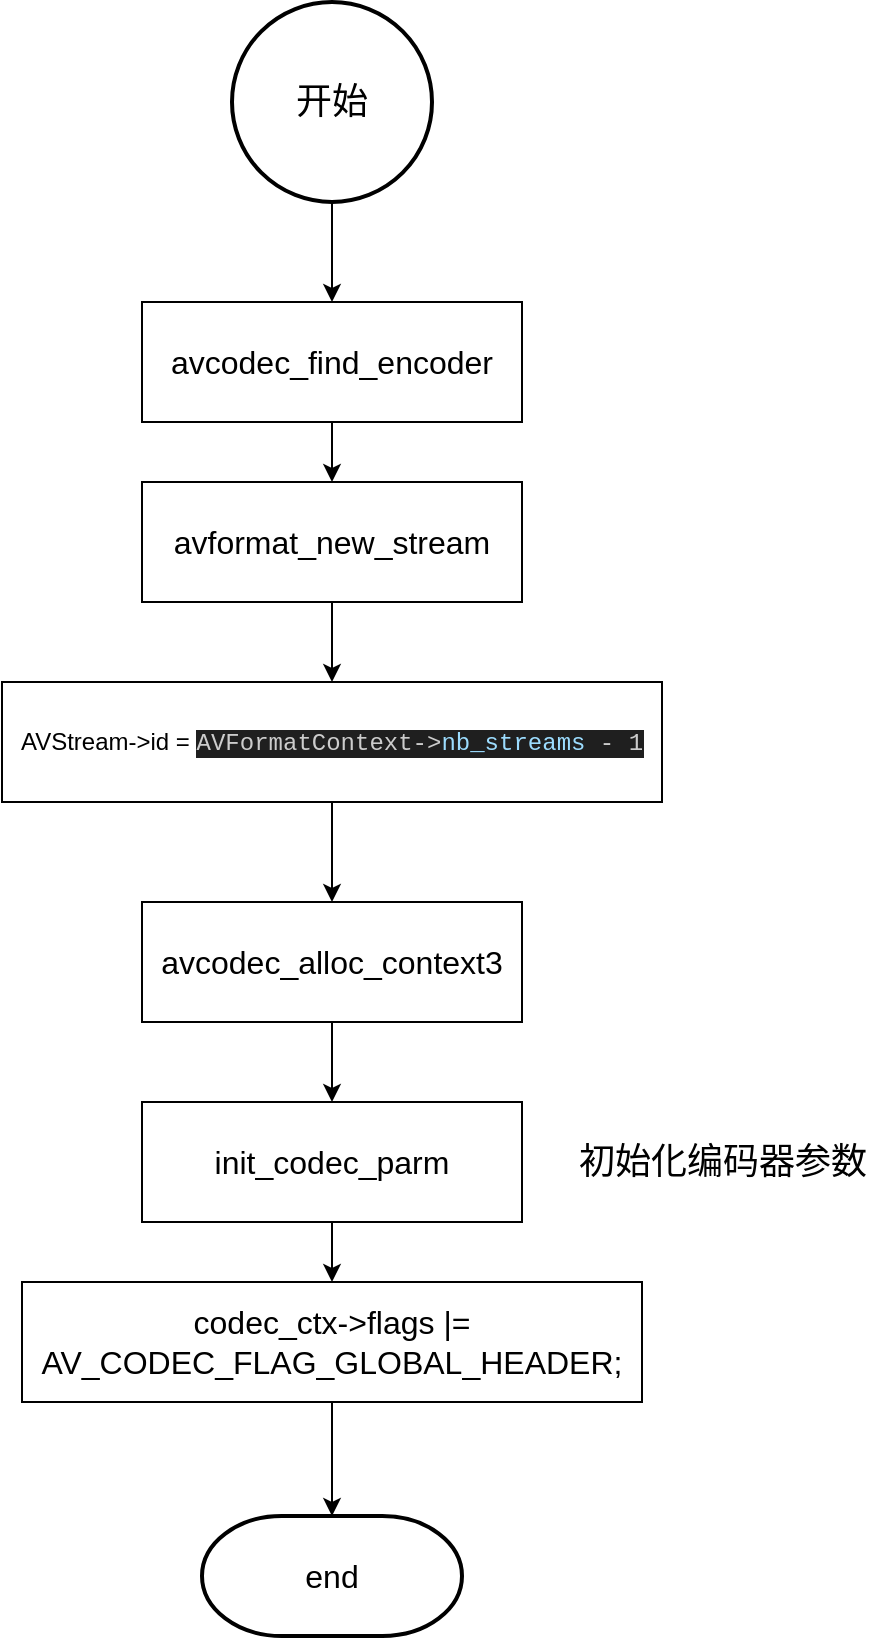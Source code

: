 <mxfile version="22.1.2" type="device">
  <diagram name="第 1 页" id="bIt8fHNzmymoWnp6kEOg">
    <mxGraphModel dx="1713" dy="982" grid="1" gridSize="10" guides="1" tooltips="1" connect="1" arrows="1" fold="1" page="1" pageScale="1" pageWidth="2336" pageHeight="1654" math="0" shadow="0">
      <root>
        <mxCell id="0" />
        <mxCell id="1" parent="0" />
        <mxCell id="75t309C0qriGHZeRkGCD-8" style="edgeStyle=orthogonalEdgeStyle;rounded=0;orthogonalLoop=1;jettySize=auto;html=1;exitX=0.5;exitY=1;exitDx=0;exitDy=0;exitPerimeter=0;entryX=0.5;entryY=0;entryDx=0;entryDy=0;" parent="1" source="75t309C0qriGHZeRkGCD-1" target="75t309C0qriGHZeRkGCD-2" edge="1">
          <mxGeometry relative="1" as="geometry" />
        </mxCell>
        <mxCell id="75t309C0qriGHZeRkGCD-1" value="开始" style="strokeWidth=2;html=1;shape=mxgraph.flowchart.start_2;whiteSpace=wrap;fontSize=18;" parent="1" vertex="1">
          <mxGeometry x="750" y="40" width="100" height="100" as="geometry" />
        </mxCell>
        <mxCell id="75t309C0qriGHZeRkGCD-9" style="edgeStyle=orthogonalEdgeStyle;rounded=0;orthogonalLoop=1;jettySize=auto;html=1;exitX=0.5;exitY=1;exitDx=0;exitDy=0;entryX=0.5;entryY=0;entryDx=0;entryDy=0;" parent="1" source="75t309C0qriGHZeRkGCD-2" target="75t309C0qriGHZeRkGCD-3" edge="1">
          <mxGeometry relative="1" as="geometry" />
        </mxCell>
        <mxCell id="75t309C0qriGHZeRkGCD-2" value="avcodec_find_encoder" style="rounded=0;whiteSpace=wrap;html=1;fontSize=16;" parent="1" vertex="1">
          <mxGeometry x="705" y="190" width="190" height="60" as="geometry" />
        </mxCell>
        <mxCell id="jSjlnvqLo7mJ36wqMOcA-3" style="edgeStyle=orthogonalEdgeStyle;rounded=0;orthogonalLoop=1;jettySize=auto;html=1;exitX=0.5;exitY=1;exitDx=0;exitDy=0;entryX=0.5;entryY=0;entryDx=0;entryDy=0;" parent="1" source="75t309C0qriGHZeRkGCD-3" target="jSjlnvqLo7mJ36wqMOcA-1" edge="1">
          <mxGeometry relative="1" as="geometry" />
        </mxCell>
        <mxCell id="75t309C0qriGHZeRkGCD-3" value="avformat_new_stream" style="rounded=0;whiteSpace=wrap;html=1;fontSize=16;" parent="1" vertex="1">
          <mxGeometry x="705" y="280" width="190" height="60" as="geometry" />
        </mxCell>
        <mxCell id="75t309C0qriGHZeRkGCD-11" style="edgeStyle=orthogonalEdgeStyle;rounded=0;orthogonalLoop=1;jettySize=auto;html=1;exitX=0.5;exitY=1;exitDx=0;exitDy=0;entryX=0.5;entryY=0;entryDx=0;entryDy=0;" parent="1" source="75t309C0qriGHZeRkGCD-5" target="75t309C0qriGHZeRkGCD-6" edge="1">
          <mxGeometry relative="1" as="geometry" />
        </mxCell>
        <mxCell id="75t309C0qriGHZeRkGCD-5" value="avcodec_alloc_context3" style="rounded=0;whiteSpace=wrap;html=1;fontSize=16;" parent="1" vertex="1">
          <mxGeometry x="705" y="490" width="190" height="60" as="geometry" />
        </mxCell>
        <mxCell id="75t309C0qriGHZeRkGCD-15" style="edgeStyle=orthogonalEdgeStyle;rounded=0;orthogonalLoop=1;jettySize=auto;html=1;exitX=0.5;exitY=1;exitDx=0;exitDy=0;entryX=0.5;entryY=0;entryDx=0;entryDy=0;" parent="1" source="75t309C0qriGHZeRkGCD-6" target="75t309C0qriGHZeRkGCD-14" edge="1">
          <mxGeometry relative="1" as="geometry" />
        </mxCell>
        <mxCell id="75t309C0qriGHZeRkGCD-6" value="init_codec_parm" style="rounded=0;whiteSpace=wrap;html=1;fontSize=16;" parent="1" vertex="1">
          <mxGeometry x="705" y="590" width="190" height="60" as="geometry" />
        </mxCell>
        <mxCell id="75t309C0qriGHZeRkGCD-7" value="&lt;font style=&quot;font-size: 16px;&quot;&gt;end&lt;/font&gt;" style="strokeWidth=2;html=1;shape=mxgraph.flowchart.terminator;whiteSpace=wrap;" parent="1" vertex="1">
          <mxGeometry x="735" y="797" width="130" height="60" as="geometry" />
        </mxCell>
        <mxCell id="75t309C0qriGHZeRkGCD-13" value="初始化编码器参数" style="text;html=1;align=center;verticalAlign=middle;resizable=0;points=[];autosize=1;strokeColor=none;fillColor=none;fontSize=18;" parent="1" vertex="1">
          <mxGeometry x="910" y="600" width="170" height="40" as="geometry" />
        </mxCell>
        <mxCell id="75t309C0qriGHZeRkGCD-14" value="codec_ctx-&amp;gt;flags |= AV_CODEC_FLAG_GLOBAL_HEADER;" style="rounded=0;whiteSpace=wrap;html=1;fontSize=16;" parent="1" vertex="1">
          <mxGeometry x="645" y="680" width="310" height="60" as="geometry" />
        </mxCell>
        <mxCell id="75t309C0qriGHZeRkGCD-16" style="edgeStyle=orthogonalEdgeStyle;rounded=0;orthogonalLoop=1;jettySize=auto;html=1;exitX=0.5;exitY=1;exitDx=0;exitDy=0;entryX=0.5;entryY=0;entryDx=0;entryDy=0;entryPerimeter=0;" parent="1" source="75t309C0qriGHZeRkGCD-14" target="75t309C0qriGHZeRkGCD-7" edge="1">
          <mxGeometry relative="1" as="geometry" />
        </mxCell>
        <mxCell id="jSjlnvqLo7mJ36wqMOcA-2" style="edgeStyle=orthogonalEdgeStyle;rounded=0;orthogonalLoop=1;jettySize=auto;html=1;exitX=0.5;exitY=1;exitDx=0;exitDy=0;entryX=0.5;entryY=0;entryDx=0;entryDy=0;" parent="1" source="jSjlnvqLo7mJ36wqMOcA-1" target="75t309C0qriGHZeRkGCD-5" edge="1">
          <mxGeometry relative="1" as="geometry" />
        </mxCell>
        <mxCell id="jSjlnvqLo7mJ36wqMOcA-1" value="AVStream-&amp;gt;id =&amp;nbsp;&lt;span style=&quot;background-color: rgb(31, 31, 31); color: rgb(204, 204, 204); font-family: Menlo, Monaco, &amp;quot;Courier New&amp;quot;, monospace; white-space: pre;&quot;&gt;AVFormatContext-&amp;gt;&lt;/span&gt;&lt;span style=&quot;color: rgb(156, 220, 254); background-color: rgb(31, 31, 31); font-family: Menlo, Monaco, &amp;quot;Courier New&amp;quot;, monospace; white-space: pre;&quot;&gt;nb_streams&lt;/span&gt;&lt;span style=&quot;background-color: rgb(31, 31, 31); color: rgb(204, 204, 204); font-family: Menlo, Monaco, &amp;quot;Courier New&amp;quot;, monospace; white-space: pre;&quot;&gt; - 1&lt;/span&gt;" style="rounded=0;whiteSpace=wrap;html=1;" parent="1" vertex="1">
          <mxGeometry x="635" y="380" width="330" height="60" as="geometry" />
        </mxCell>
      </root>
    </mxGraphModel>
  </diagram>
</mxfile>
